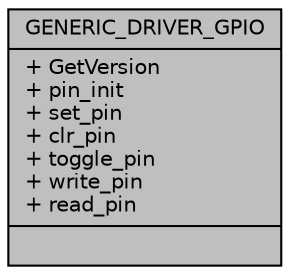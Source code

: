digraph "GENERIC_DRIVER_GPIO"
{
  edge [fontname="Helvetica",fontsize="10",labelfontname="Helvetica",labelfontsize="10"];
  node [fontname="Helvetica",fontsize="10",shape=record];
  Node1 [label="{GENERIC_DRIVER_GPIO\n|+ GetVersion\l+ pin_init\l+ set_pin\l+ clr_pin\l+ toggle_pin\l+ write_pin\l+ read_pin\l|}",height=0.2,width=0.4,color="black", fillcolor="grey75", style="filled", fontcolor="black"];
}
